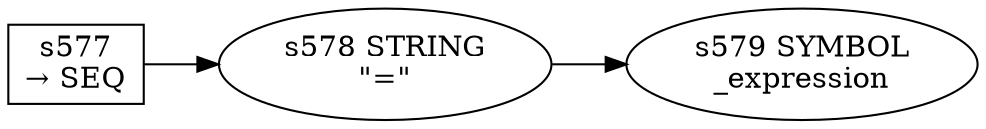 
  digraph _initializer {
  
    rankdir=LR;
  
    s577 [label="s577\n&rarr; SEQ", shape=record, fixedsize=false, peripheries=1];
  s578 [label="s578 STRING\n\"=\""];
  s577 -> s578 [];
  s579 [label="s579 SYMBOL\n_expression" href="javascript-grammar.json._expression.dot.svg"];
  s578 -> s579 [];
  
  }
  